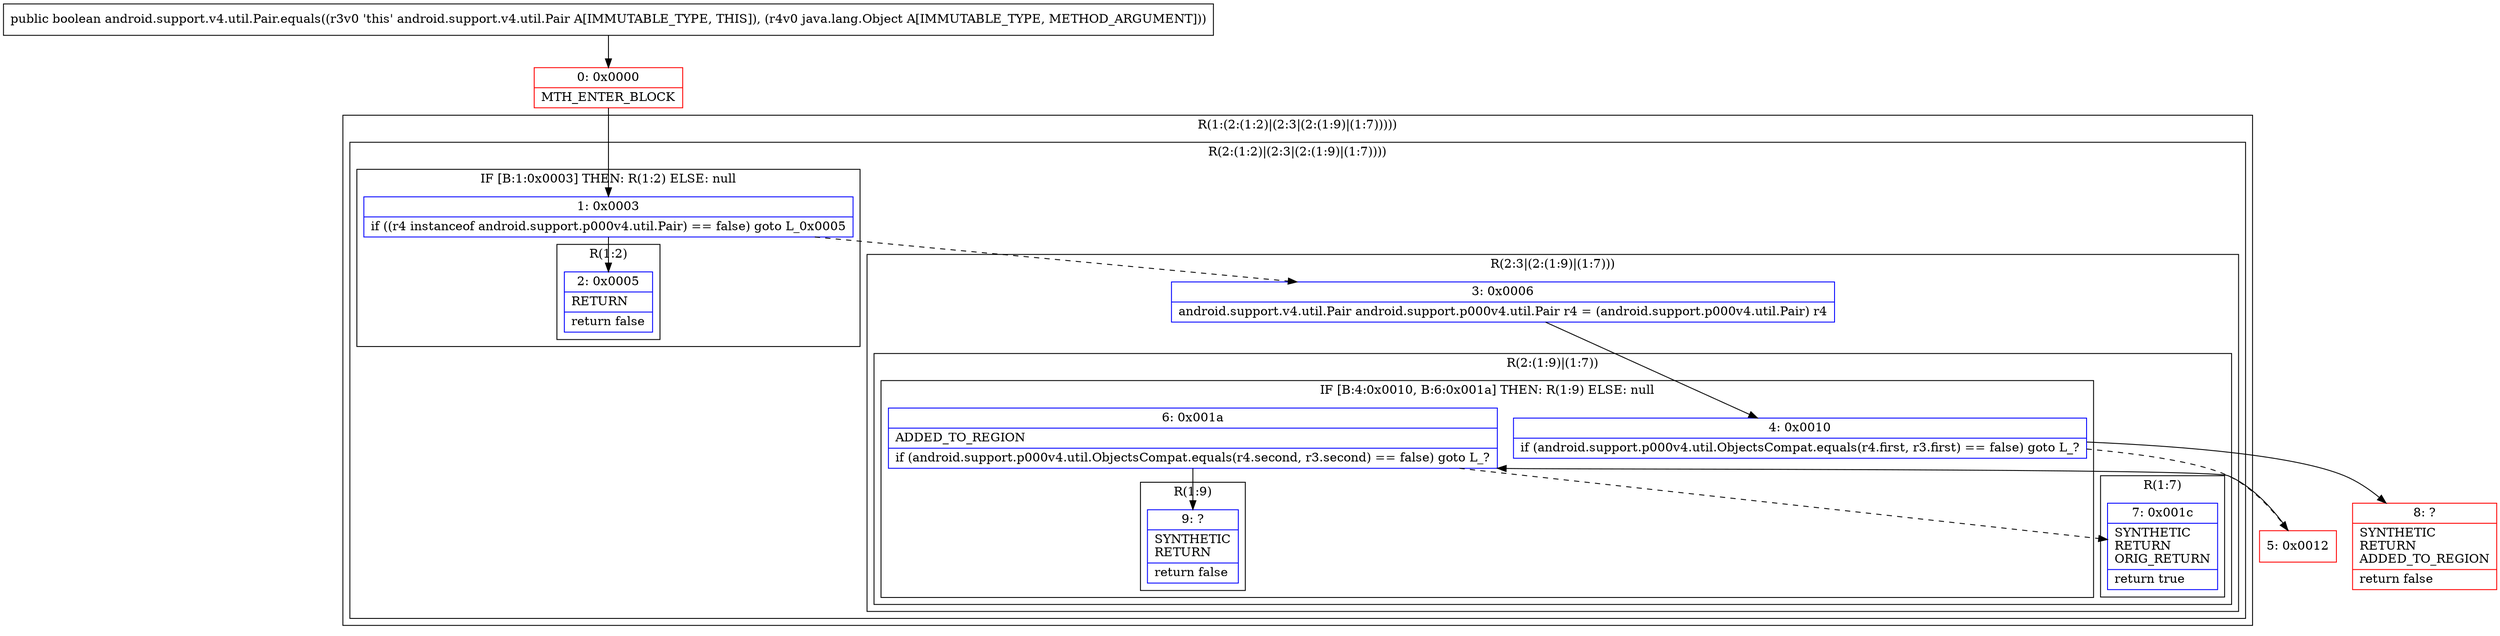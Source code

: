 digraph "CFG forandroid.support.v4.util.Pair.equals(Ljava\/lang\/Object;)Z" {
subgraph cluster_Region_1872802425 {
label = "R(1:(2:(1:2)|(2:3|(2:(1:9)|(1:7)))))";
node [shape=record,color=blue];
subgraph cluster_Region_1546344663 {
label = "R(2:(1:2)|(2:3|(2:(1:9)|(1:7))))";
node [shape=record,color=blue];
subgraph cluster_IfRegion_803357157 {
label = "IF [B:1:0x0003] THEN: R(1:2) ELSE: null";
node [shape=record,color=blue];
Node_1 [shape=record,label="{1\:\ 0x0003|if ((r4 instanceof android.support.p000v4.util.Pair) == false) goto L_0x0005\l}"];
subgraph cluster_Region_1511439339 {
label = "R(1:2)";
node [shape=record,color=blue];
Node_2 [shape=record,label="{2\:\ 0x0005|RETURN\l|return false\l}"];
}
}
subgraph cluster_Region_1464922994 {
label = "R(2:3|(2:(1:9)|(1:7)))";
node [shape=record,color=blue];
Node_3 [shape=record,label="{3\:\ 0x0006|android.support.v4.util.Pair android.support.p000v4.util.Pair r4 = (android.support.p000v4.util.Pair) r4\l}"];
subgraph cluster_Region_810547626 {
label = "R(2:(1:9)|(1:7))";
node [shape=record,color=blue];
subgraph cluster_IfRegion_310157851 {
label = "IF [B:4:0x0010, B:6:0x001a] THEN: R(1:9) ELSE: null";
node [shape=record,color=blue];
Node_4 [shape=record,label="{4\:\ 0x0010|if (android.support.p000v4.util.ObjectsCompat.equals(r4.first, r3.first) == false) goto L_?\l}"];
Node_6 [shape=record,label="{6\:\ 0x001a|ADDED_TO_REGION\l|if (android.support.p000v4.util.ObjectsCompat.equals(r4.second, r3.second) == false) goto L_?\l}"];
subgraph cluster_Region_908391060 {
label = "R(1:9)";
node [shape=record,color=blue];
Node_9 [shape=record,label="{9\:\ ?|SYNTHETIC\lRETURN\l|return false\l}"];
}
}
subgraph cluster_Region_200564956 {
label = "R(1:7)";
node [shape=record,color=blue];
Node_7 [shape=record,label="{7\:\ 0x001c|SYNTHETIC\lRETURN\lORIG_RETURN\l|return true\l}"];
}
}
}
}
}
Node_0 [shape=record,color=red,label="{0\:\ 0x0000|MTH_ENTER_BLOCK\l}"];
Node_5 [shape=record,color=red,label="{5\:\ 0x0012}"];
Node_8 [shape=record,color=red,label="{8\:\ ?|SYNTHETIC\lRETURN\lADDED_TO_REGION\l|return false\l}"];
MethodNode[shape=record,label="{public boolean android.support.v4.util.Pair.equals((r3v0 'this' android.support.v4.util.Pair A[IMMUTABLE_TYPE, THIS]), (r4v0 java.lang.Object A[IMMUTABLE_TYPE, METHOD_ARGUMENT])) }"];
MethodNode -> Node_0;
Node_1 -> Node_2;
Node_1 -> Node_3[style=dashed];
Node_3 -> Node_4;
Node_4 -> Node_5[style=dashed];
Node_4 -> Node_8;
Node_6 -> Node_7[style=dashed];
Node_6 -> Node_9;
Node_0 -> Node_1;
Node_5 -> Node_6;
}

